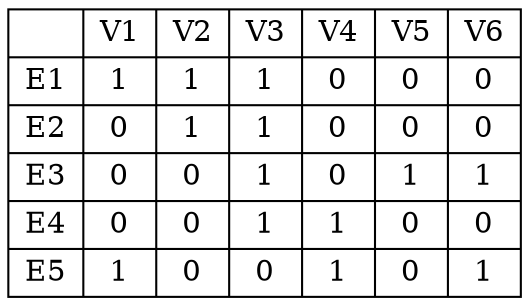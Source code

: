 graph Leters
{
matrix [shape = "record", label ="{|E1|E2|E3|E4|E5}|{V1|1|0|0|0|1}|{V2|1|1|0|0|0}|{V3|1|1|1|1|0}|{V4|0|0|0|1|1}|{V5|0|0|1|0|0}|{V6|0|0|1|0|1}"]

}
